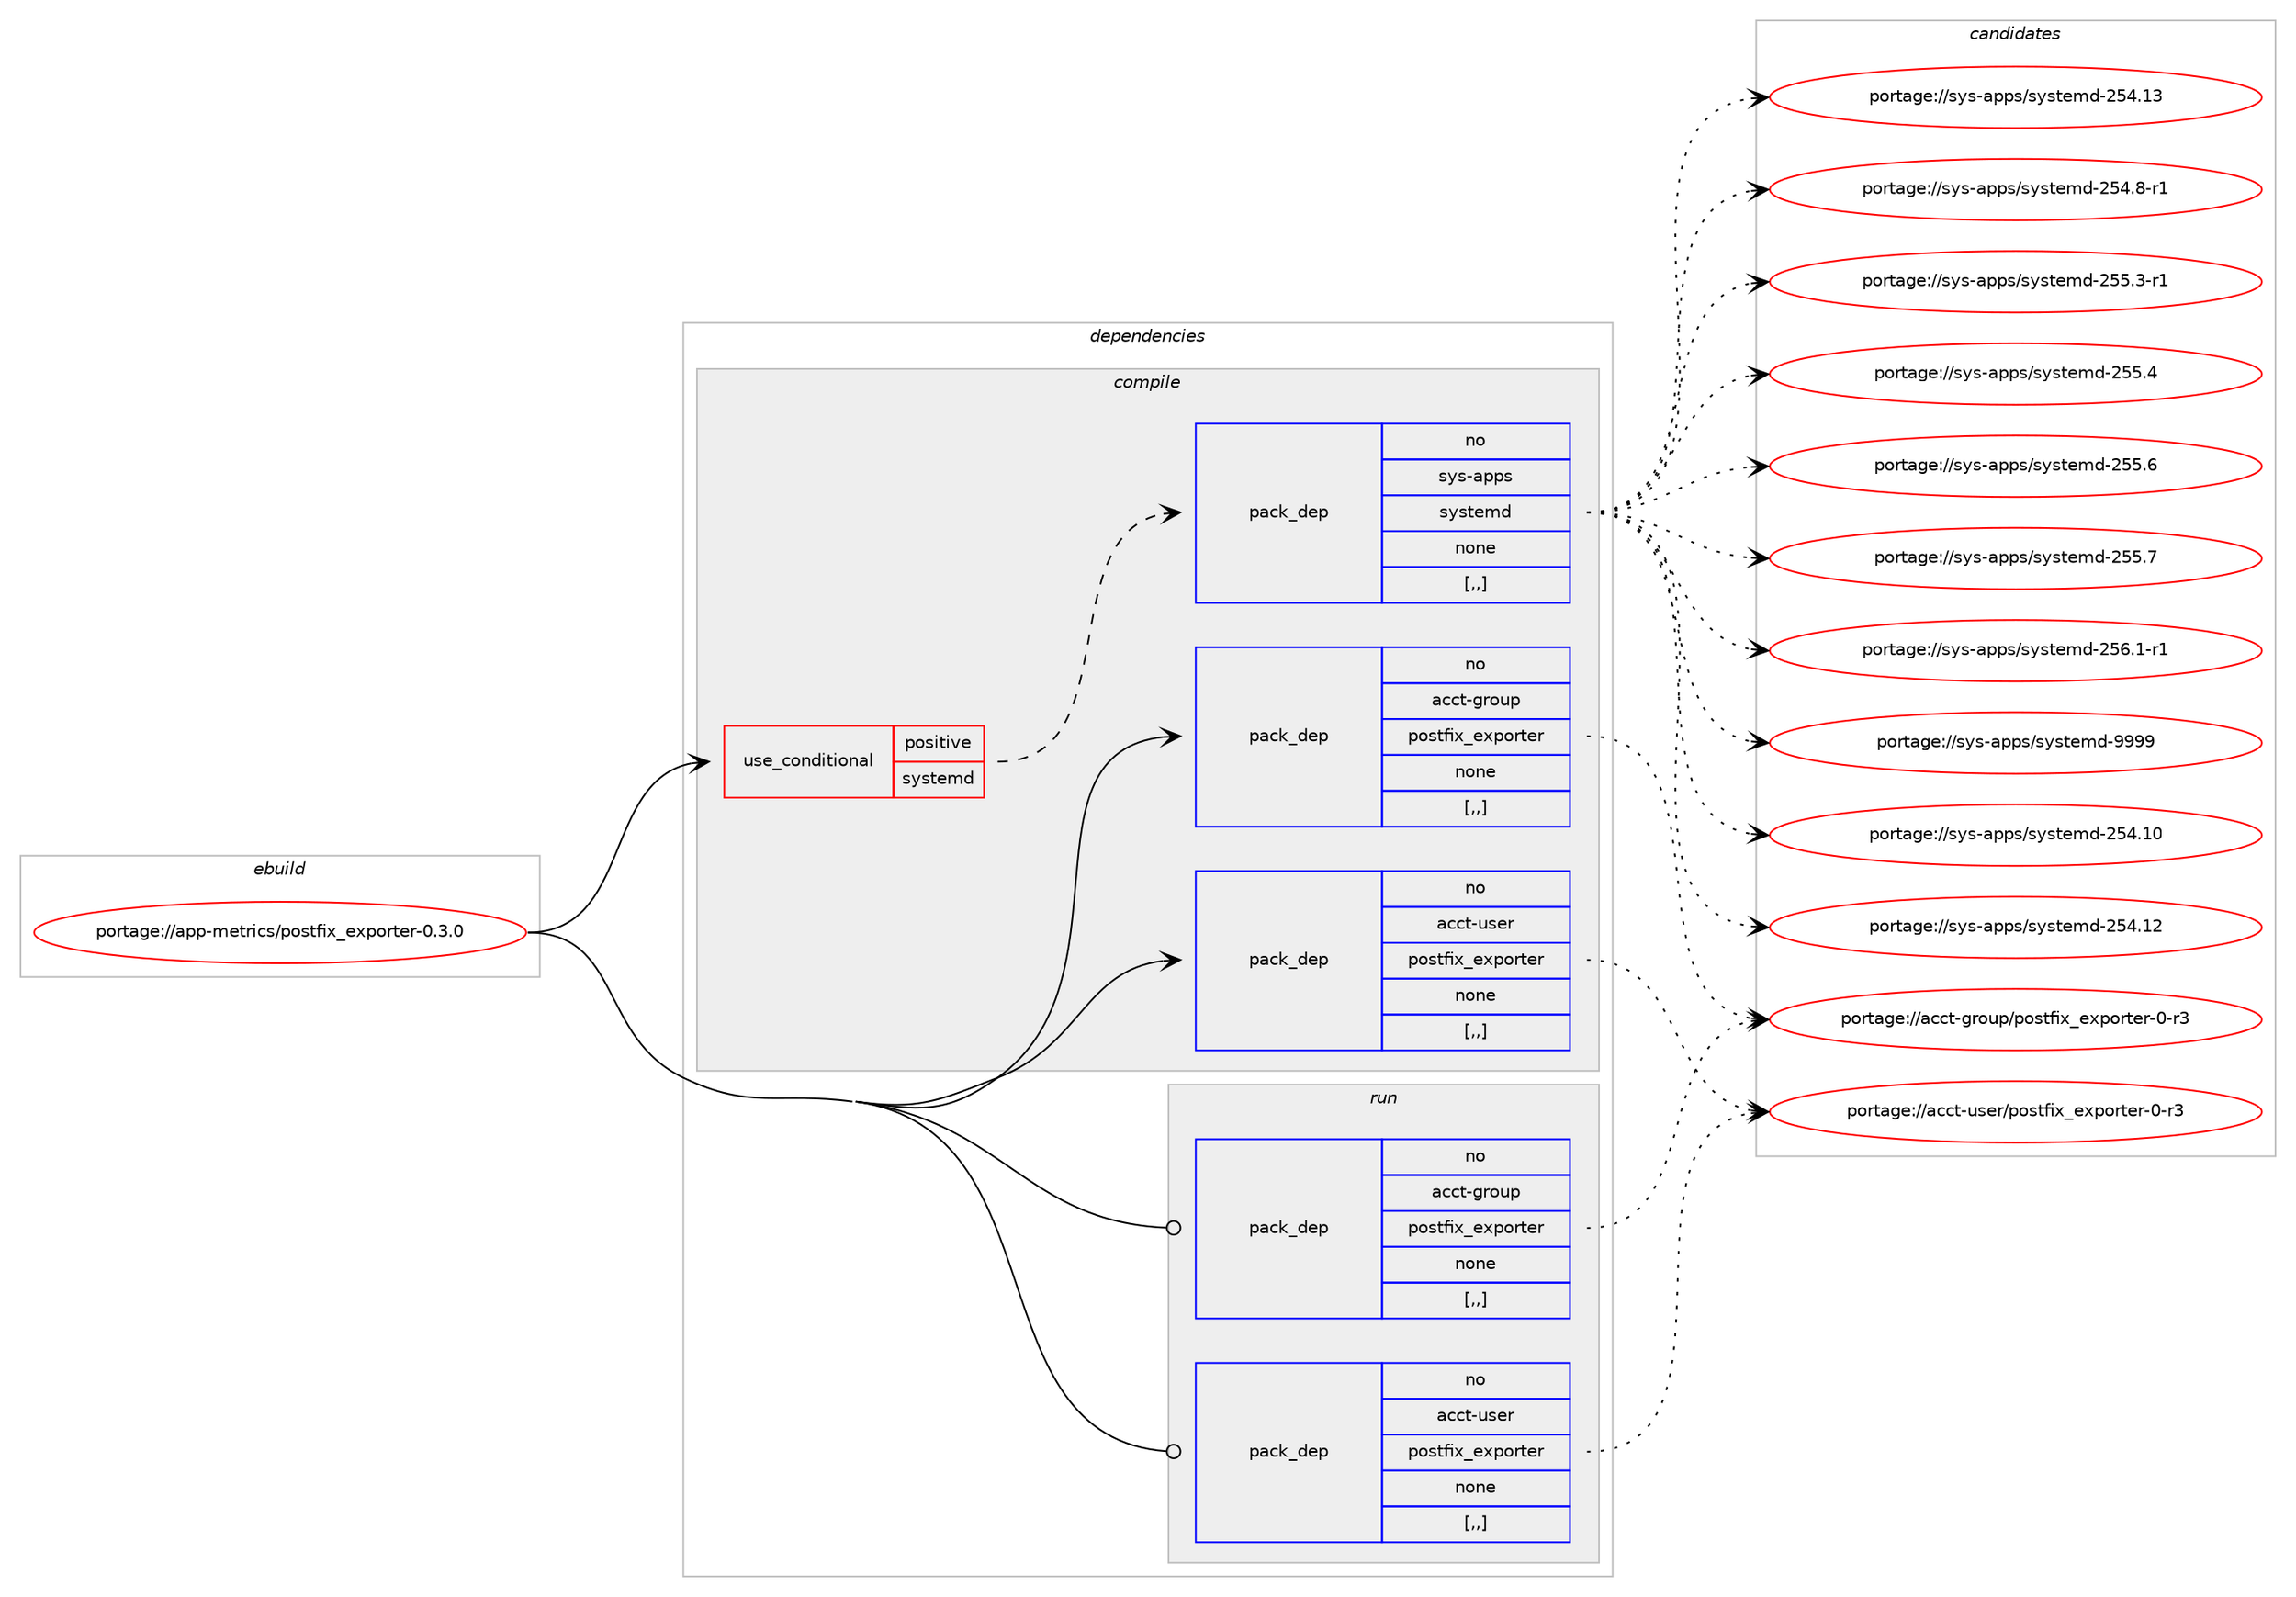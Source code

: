 digraph prolog {

# *************
# Graph options
# *************

newrank=true;
concentrate=true;
compound=true;
graph [rankdir=LR,fontname=Helvetica,fontsize=10,ranksep=1.5];#, ranksep=2.5, nodesep=0.2];
edge  [arrowhead=vee];
node  [fontname=Helvetica,fontsize=10];

# **********
# The ebuild
# **********

subgraph cluster_leftcol {
color=gray;
rank=same;
label=<<i>ebuild</i>>;
id [label="portage://app-metrics/postfix_exporter-0.3.0", color=red, width=4, href="../app-metrics/postfix_exporter-0.3.0.svg"];
}

# ****************
# The dependencies
# ****************

subgraph cluster_midcol {
color=gray;
label=<<i>dependencies</i>>;
subgraph cluster_compile {
fillcolor="#eeeeee";
style=filled;
label=<<i>compile</i>>;
subgraph cond11054 {
dependency38092 [label=<<TABLE BORDER="0" CELLBORDER="1" CELLSPACING="0" CELLPADDING="4"><TR><TD ROWSPAN="3" CELLPADDING="10">use_conditional</TD></TR><TR><TD>positive</TD></TR><TR><TD>systemd</TD></TR></TABLE>>, shape=none, color=red];
subgraph pack26680 {
dependency38093 [label=<<TABLE BORDER="0" CELLBORDER="1" CELLSPACING="0" CELLPADDING="4" WIDTH="220"><TR><TD ROWSPAN="6" CELLPADDING="30">pack_dep</TD></TR><TR><TD WIDTH="110">no</TD></TR><TR><TD>sys-apps</TD></TR><TR><TD>systemd</TD></TR><TR><TD>none</TD></TR><TR><TD>[,,]</TD></TR></TABLE>>, shape=none, color=blue];
}
dependency38092:e -> dependency38093:w [weight=20,style="dashed",arrowhead="vee"];
}
id:e -> dependency38092:w [weight=20,style="solid",arrowhead="vee"];
subgraph pack26681 {
dependency38094 [label=<<TABLE BORDER="0" CELLBORDER="1" CELLSPACING="0" CELLPADDING="4" WIDTH="220"><TR><TD ROWSPAN="6" CELLPADDING="30">pack_dep</TD></TR><TR><TD WIDTH="110">no</TD></TR><TR><TD>acct-group</TD></TR><TR><TD>postfix_exporter</TD></TR><TR><TD>none</TD></TR><TR><TD>[,,]</TD></TR></TABLE>>, shape=none, color=blue];
}
id:e -> dependency38094:w [weight=20,style="solid",arrowhead="vee"];
subgraph pack26682 {
dependency38095 [label=<<TABLE BORDER="0" CELLBORDER="1" CELLSPACING="0" CELLPADDING="4" WIDTH="220"><TR><TD ROWSPAN="6" CELLPADDING="30">pack_dep</TD></TR><TR><TD WIDTH="110">no</TD></TR><TR><TD>acct-user</TD></TR><TR><TD>postfix_exporter</TD></TR><TR><TD>none</TD></TR><TR><TD>[,,]</TD></TR></TABLE>>, shape=none, color=blue];
}
id:e -> dependency38095:w [weight=20,style="solid",arrowhead="vee"];
}
subgraph cluster_compileandrun {
fillcolor="#eeeeee";
style=filled;
label=<<i>compile and run</i>>;
}
subgraph cluster_run {
fillcolor="#eeeeee";
style=filled;
label=<<i>run</i>>;
subgraph pack26683 {
dependency38096 [label=<<TABLE BORDER="0" CELLBORDER="1" CELLSPACING="0" CELLPADDING="4" WIDTH="220"><TR><TD ROWSPAN="6" CELLPADDING="30">pack_dep</TD></TR><TR><TD WIDTH="110">no</TD></TR><TR><TD>acct-group</TD></TR><TR><TD>postfix_exporter</TD></TR><TR><TD>none</TD></TR><TR><TD>[,,]</TD></TR></TABLE>>, shape=none, color=blue];
}
id:e -> dependency38096:w [weight=20,style="solid",arrowhead="odot"];
subgraph pack26684 {
dependency38097 [label=<<TABLE BORDER="0" CELLBORDER="1" CELLSPACING="0" CELLPADDING="4" WIDTH="220"><TR><TD ROWSPAN="6" CELLPADDING="30">pack_dep</TD></TR><TR><TD WIDTH="110">no</TD></TR><TR><TD>acct-user</TD></TR><TR><TD>postfix_exporter</TD></TR><TR><TD>none</TD></TR><TR><TD>[,,]</TD></TR></TABLE>>, shape=none, color=blue];
}
id:e -> dependency38097:w [weight=20,style="solid",arrowhead="odot"];
}
}

# **************
# The candidates
# **************

subgraph cluster_choices {
rank=same;
color=gray;
label=<<i>candidates</i>>;

subgraph choice26680 {
color=black;
nodesep=1;
choice11512111545971121121154711512111511610110910045505352464948 [label="portage://sys-apps/systemd-254.10", color=red, width=4,href="../sys-apps/systemd-254.10.svg"];
choice11512111545971121121154711512111511610110910045505352464950 [label="portage://sys-apps/systemd-254.12", color=red, width=4,href="../sys-apps/systemd-254.12.svg"];
choice11512111545971121121154711512111511610110910045505352464951 [label="portage://sys-apps/systemd-254.13", color=red, width=4,href="../sys-apps/systemd-254.13.svg"];
choice1151211154597112112115471151211151161011091004550535246564511449 [label="portage://sys-apps/systemd-254.8-r1", color=red, width=4,href="../sys-apps/systemd-254.8-r1.svg"];
choice1151211154597112112115471151211151161011091004550535346514511449 [label="portage://sys-apps/systemd-255.3-r1", color=red, width=4,href="../sys-apps/systemd-255.3-r1.svg"];
choice115121115459711211211547115121115116101109100455053534652 [label="portage://sys-apps/systemd-255.4", color=red, width=4,href="../sys-apps/systemd-255.4.svg"];
choice115121115459711211211547115121115116101109100455053534654 [label="portage://sys-apps/systemd-255.6", color=red, width=4,href="../sys-apps/systemd-255.6.svg"];
choice115121115459711211211547115121115116101109100455053534655 [label="portage://sys-apps/systemd-255.7", color=red, width=4,href="../sys-apps/systemd-255.7.svg"];
choice1151211154597112112115471151211151161011091004550535446494511449 [label="portage://sys-apps/systemd-256.1-r1", color=red, width=4,href="../sys-apps/systemd-256.1-r1.svg"];
choice1151211154597112112115471151211151161011091004557575757 [label="portage://sys-apps/systemd-9999", color=red, width=4,href="../sys-apps/systemd-9999.svg"];
dependency38093:e -> choice11512111545971121121154711512111511610110910045505352464948:w [style=dotted,weight="100"];
dependency38093:e -> choice11512111545971121121154711512111511610110910045505352464950:w [style=dotted,weight="100"];
dependency38093:e -> choice11512111545971121121154711512111511610110910045505352464951:w [style=dotted,weight="100"];
dependency38093:e -> choice1151211154597112112115471151211151161011091004550535246564511449:w [style=dotted,weight="100"];
dependency38093:e -> choice1151211154597112112115471151211151161011091004550535346514511449:w [style=dotted,weight="100"];
dependency38093:e -> choice115121115459711211211547115121115116101109100455053534652:w [style=dotted,weight="100"];
dependency38093:e -> choice115121115459711211211547115121115116101109100455053534654:w [style=dotted,weight="100"];
dependency38093:e -> choice115121115459711211211547115121115116101109100455053534655:w [style=dotted,weight="100"];
dependency38093:e -> choice1151211154597112112115471151211151161011091004550535446494511449:w [style=dotted,weight="100"];
dependency38093:e -> choice1151211154597112112115471151211151161011091004557575757:w [style=dotted,weight="100"];
}
subgraph choice26681 {
color=black;
nodesep=1;
choice97999911645103114111117112471121111151161021051209510112011211111411610111445484511451 [label="portage://acct-group/postfix_exporter-0-r3", color=red, width=4,href="../acct-group/postfix_exporter-0-r3.svg"];
dependency38094:e -> choice97999911645103114111117112471121111151161021051209510112011211111411610111445484511451:w [style=dotted,weight="100"];
}
subgraph choice26682 {
color=black;
nodesep=1;
choice97999911645117115101114471121111151161021051209510112011211111411610111445484511451 [label="portage://acct-user/postfix_exporter-0-r3", color=red, width=4,href="../acct-user/postfix_exporter-0-r3.svg"];
dependency38095:e -> choice97999911645117115101114471121111151161021051209510112011211111411610111445484511451:w [style=dotted,weight="100"];
}
subgraph choice26683 {
color=black;
nodesep=1;
choice97999911645103114111117112471121111151161021051209510112011211111411610111445484511451 [label="portage://acct-group/postfix_exporter-0-r3", color=red, width=4,href="../acct-group/postfix_exporter-0-r3.svg"];
dependency38096:e -> choice97999911645103114111117112471121111151161021051209510112011211111411610111445484511451:w [style=dotted,weight="100"];
}
subgraph choice26684 {
color=black;
nodesep=1;
choice97999911645117115101114471121111151161021051209510112011211111411610111445484511451 [label="portage://acct-user/postfix_exporter-0-r3", color=red, width=4,href="../acct-user/postfix_exporter-0-r3.svg"];
dependency38097:e -> choice97999911645117115101114471121111151161021051209510112011211111411610111445484511451:w [style=dotted,weight="100"];
}
}

}
